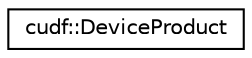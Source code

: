 digraph "Graphical Class Hierarchy"
{
  edge [fontname="Helvetica",fontsize="10",labelfontname="Helvetica",labelfontsize="10"];
  node [fontname="Helvetica",fontsize="10",shape=record];
  rankdir="LR";
  Node0 [label="cudf::DeviceProduct",height=0.2,width=0.4,color="black", fillcolor="white", style="filled",URL="$structcudf_1_1DeviceProduct.html"];
}
